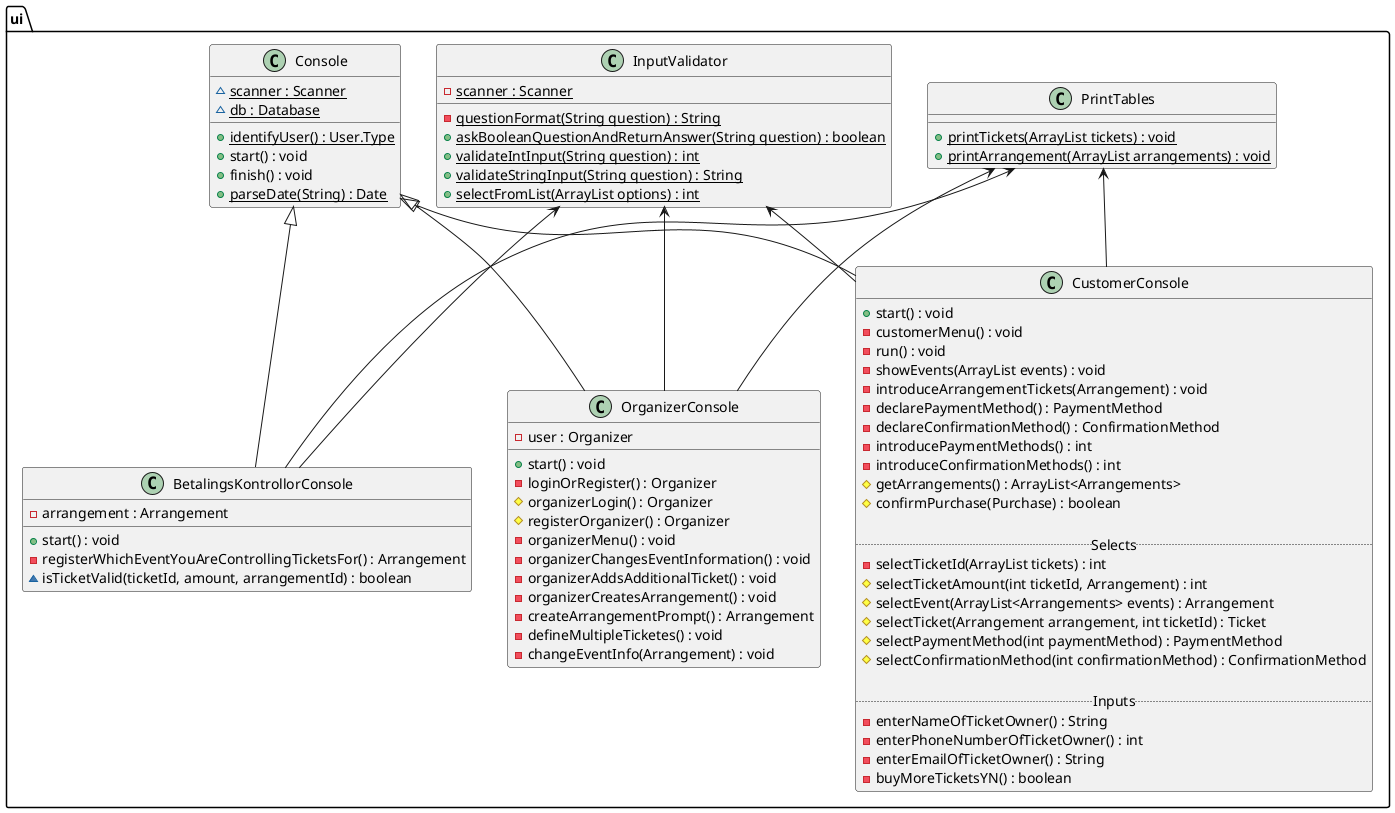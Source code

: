 @startuml

ui.Console <|-- ui.OrganizerConsole
ui.Console <|-- ui.CustomerConsole
ui.Console <|-- ui.BetalingsKontrollorConsole

ui.PrintTables <-- ui.CustomerConsole
ui.PrintTables <-- ui.OrganizerConsole
ui.PrintTables <-- ui.BetalingsKontrollorConsole
ui.InputValidator <-- ui.CustomerConsole
ui.InputValidator <-- ui.OrganizerConsole
ui.InputValidator <-- ui.BetalingsKontrollorConsole

class ui.Console {
    ~ {static} scanner : Scanner
    ~ {static} db : Database

	+ {static} identifyUser() : User.Type
	+ start() : void
	+ finish() : void
	+ {static} parseDate(String) : Date
}

class ui.CustomerConsole {
    + start() : void
	- customerMenu() : void
	- run() : void
	- showEvents(ArrayList events) : void
	- introduceArrangementTickets(Arrangement) : void
	- declarePaymentMethod() : PaymentMethod
	- declareConfirmationMethod() : ConfirmationMethod
	- introducePaymentMethods() : int
	- introduceConfirmationMethods() : int
	# getArrangements() : ArrayList<Arrangements>
	# confirmPurchase(Purchase) : boolean

	.. Selects ..
	- selectTicketId(ArrayList tickets) : int
	# selectTicketAmount(int ticketId, Arrangement) : int
	# selectEvent(ArrayList<Arrangements> events) : Arrangement
    # selectTicket(Arrangement arrangement, int ticketId) : Ticket
	# selectPaymentMethod(int paymentMethod) : PaymentMethod
	# selectConfirmationMethod(int confirmationMethod) : ConfirmationMethod

    .. Inputs ..
    - enterNameOfTicketOwner() : String
    - enterPhoneNumberOfTicketOwner() : int
	- enterEmailOfTicketOwner() : String
	- buyMoreTicketsYN() : boolean
}

class ui.OrganizerConsole {
    - user : Organizer

    + start() : void
    - loginOrRegister() : Organizer
    # organizerLogin() : Organizer
    # registerOrganizer() : Organizer
    - organizerMenu() : void
    - organizerChangesEventInformation() : void
    - organizerAddsAdditionalTicket() : void
    - organizerCreatesArrangement() : void
    - createArrangementPrompt() : Arrangement
    - defineMultipleTicketes() : void
    - changeEventInfo(Arrangement) : void
}

class ui.BetalingsKontrollorConsole {
    - arrangement : Arrangement

    + start() : void
    - registerWhichEventYouAreControllingTicketsFor() : Arrangement
    ~ isTicketValid(ticketId, amount, arrangementId) : boolean
}

class ui.InputValidator {
    - {static} scanner : Scanner

    - {static} questionFormat(String question) : String
    + {static} askBooleanQuestionAndReturnAnswer(String question) : boolean
    + {static} validateIntInput(String question) : int
    + {static} validateStringInput(String question) : String
    + {static} selectFromList(ArrayList options) : int
}

class ui.PrintTables {
    + {static} printTickets(ArrayList tickets) : void
    + {static} printArrangement(ArrayList arrangements) : void
}

@enduml